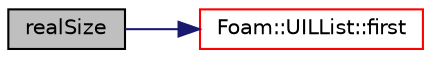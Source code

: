 digraph "realSize"
{
  bgcolor="transparent";
  edge [fontname="Helvetica",fontsize="10",labelfontname="Helvetica",labelfontsize="10"];
  node [fontname="Helvetica",fontsize="10",shape=record];
  rankdir="LR";
  Node1 [label="realSize",height=0.2,width=0.4,color="black", fillcolor="grey75", style="filled" fontcolor="black"];
  Node1 -> Node2 [color="midnightblue",fontsize="10",style="solid",fontname="Helvetica"];
  Node2 [label="Foam::UILList::first",height=0.2,width=0.4,color="red",URL="$classFoam_1_1UILList.html#a68d6e164af407a653651666f97425150",tooltip="The first entry in the list. "];
}
